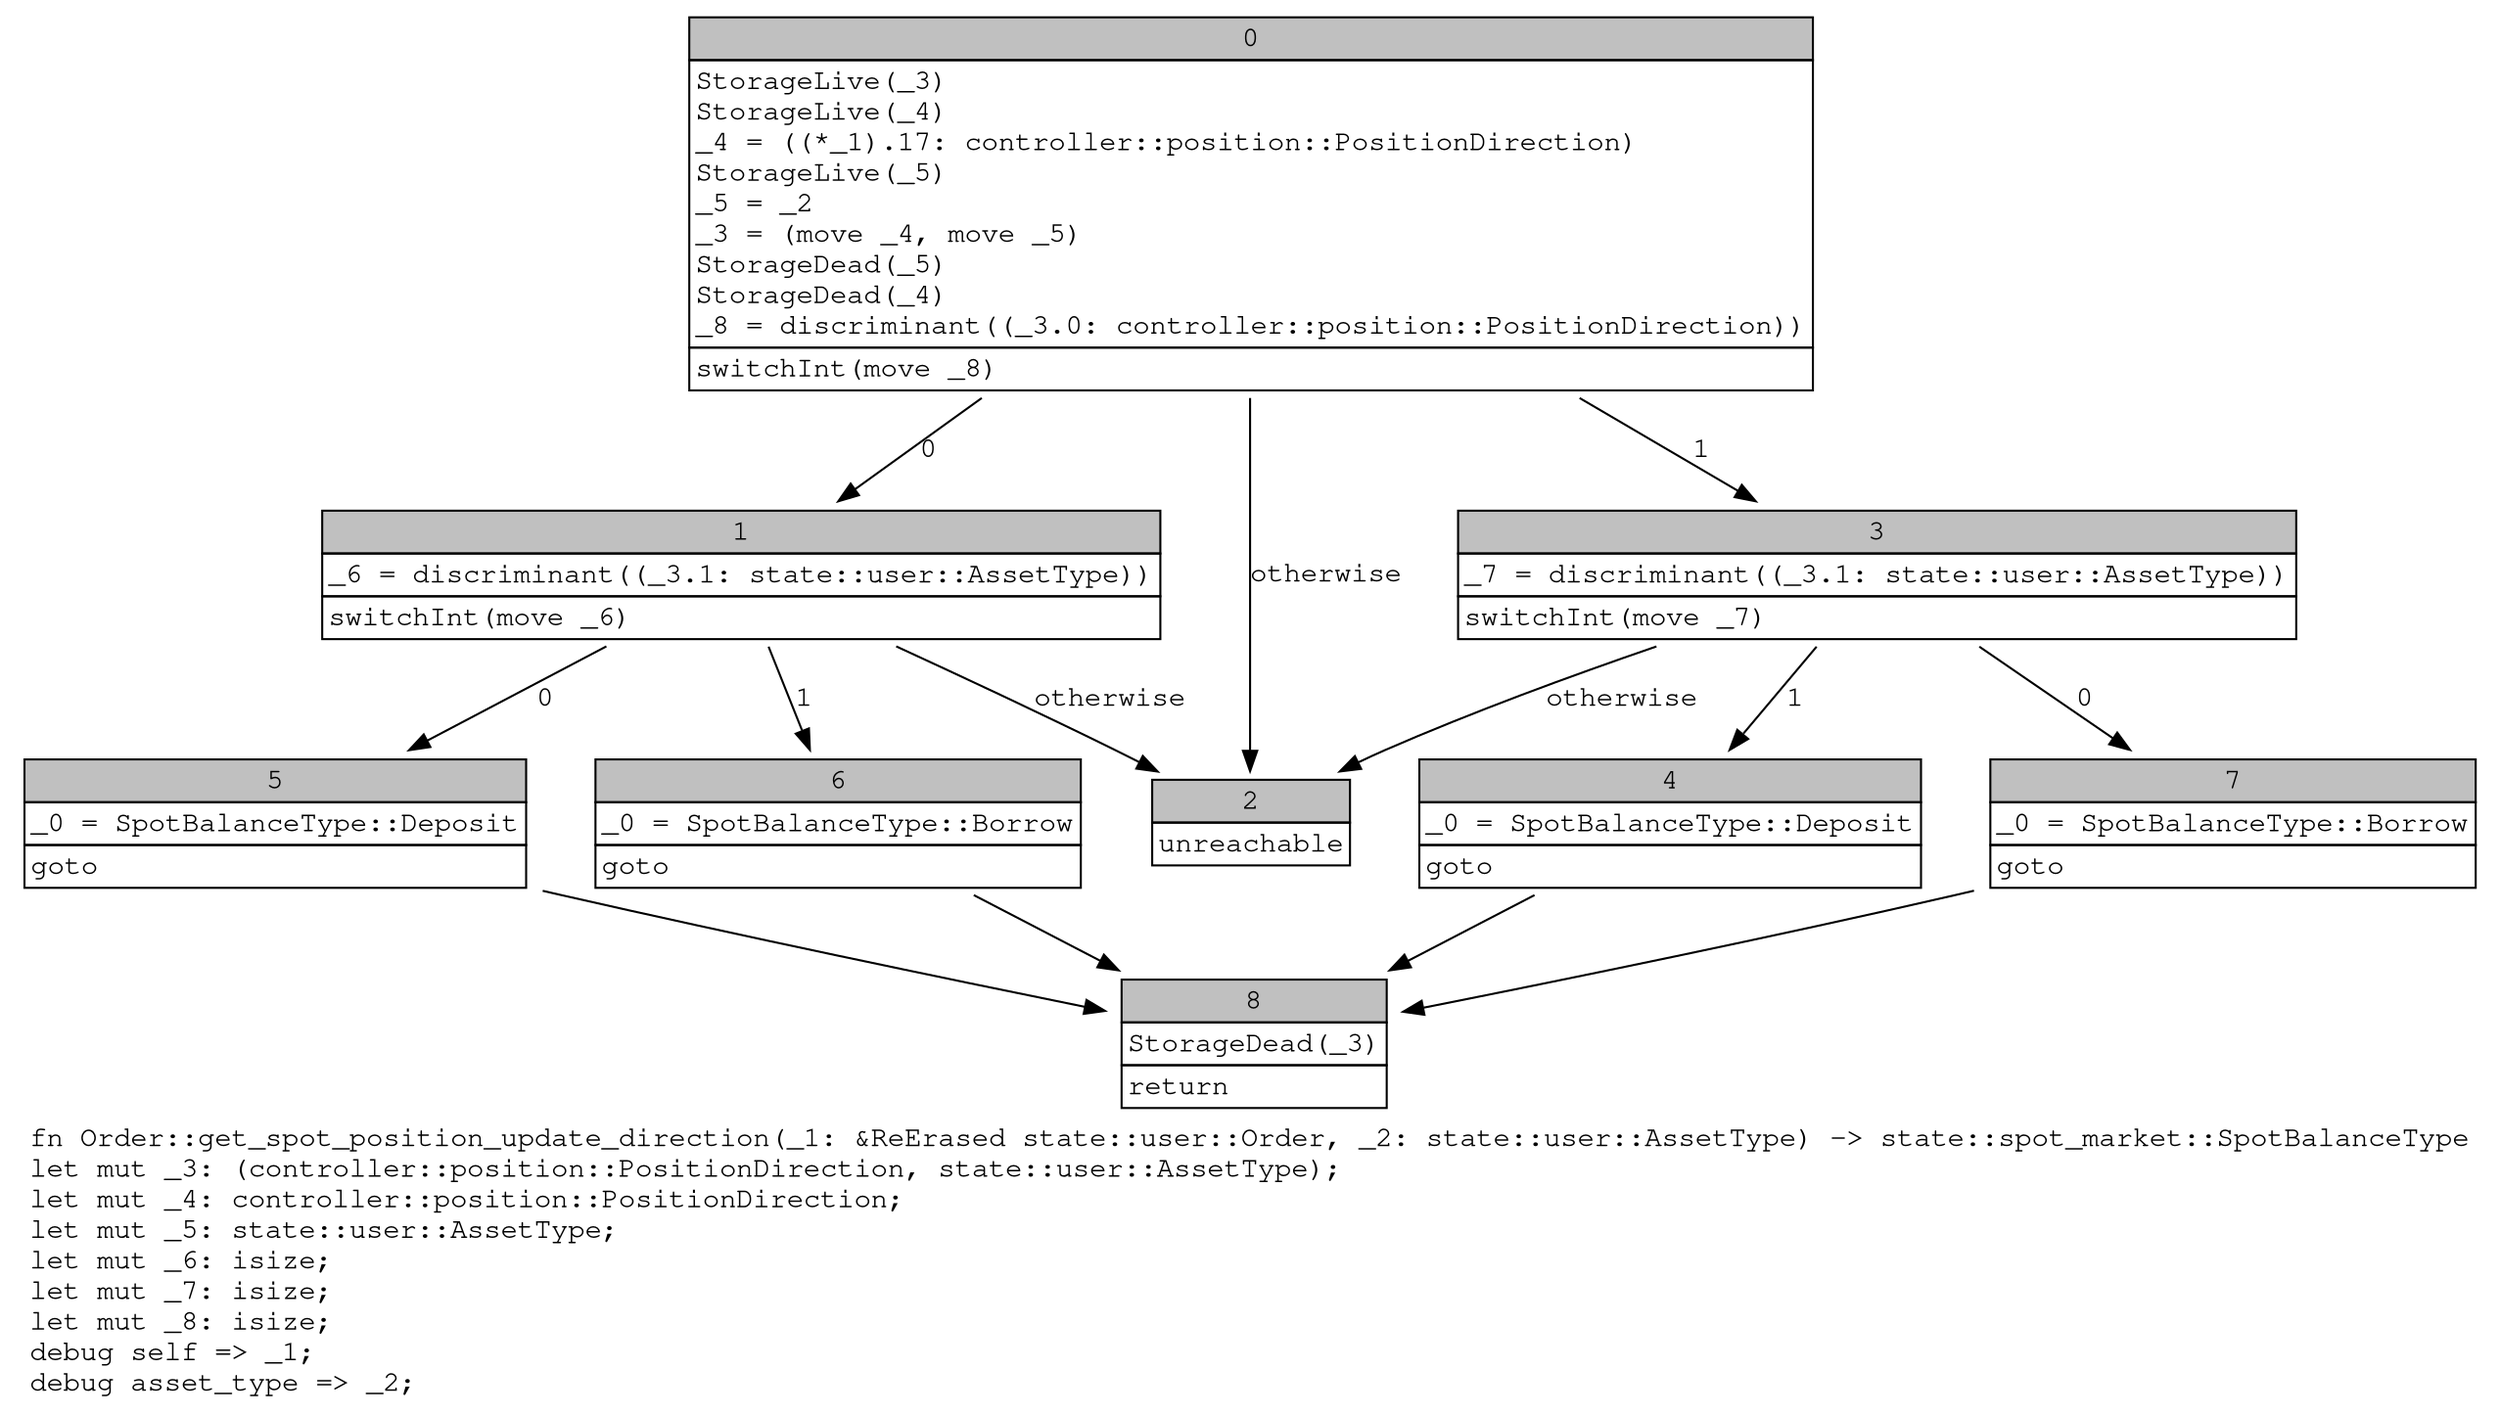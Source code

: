 digraph Mir_0_4390 {
    graph [fontname="Courier, monospace"];
    node [fontname="Courier, monospace"];
    edge [fontname="Courier, monospace"];
    label=<fn Order::get_spot_position_update_direction(_1: &amp;ReErased state::user::Order, _2: state::user::AssetType) -&gt; state::spot_market::SpotBalanceType<br align="left"/>let mut _3: (controller::position::PositionDirection, state::user::AssetType);<br align="left"/>let mut _4: controller::position::PositionDirection;<br align="left"/>let mut _5: state::user::AssetType;<br align="left"/>let mut _6: isize;<br align="left"/>let mut _7: isize;<br align="left"/>let mut _8: isize;<br align="left"/>debug self =&gt; _1;<br align="left"/>debug asset_type =&gt; _2;<br align="left"/>>;
    bb0__0_4390 [shape="none", label=<<table border="0" cellborder="1" cellspacing="0"><tr><td bgcolor="gray" align="center" colspan="1">0</td></tr><tr><td align="left" balign="left">StorageLive(_3)<br/>StorageLive(_4)<br/>_4 = ((*_1).17: controller::position::PositionDirection)<br/>StorageLive(_5)<br/>_5 = _2<br/>_3 = (move _4, move _5)<br/>StorageDead(_5)<br/>StorageDead(_4)<br/>_8 = discriminant((_3.0: controller::position::PositionDirection))<br/></td></tr><tr><td align="left">switchInt(move _8)</td></tr></table>>];
    bb1__0_4390 [shape="none", label=<<table border="0" cellborder="1" cellspacing="0"><tr><td bgcolor="gray" align="center" colspan="1">1</td></tr><tr><td align="left" balign="left">_6 = discriminant((_3.1: state::user::AssetType))<br/></td></tr><tr><td align="left">switchInt(move _6)</td></tr></table>>];
    bb2__0_4390 [shape="none", label=<<table border="0" cellborder="1" cellspacing="0"><tr><td bgcolor="gray" align="center" colspan="1">2</td></tr><tr><td align="left">unreachable</td></tr></table>>];
    bb3__0_4390 [shape="none", label=<<table border="0" cellborder="1" cellspacing="0"><tr><td bgcolor="gray" align="center" colspan="1">3</td></tr><tr><td align="left" balign="left">_7 = discriminant((_3.1: state::user::AssetType))<br/></td></tr><tr><td align="left">switchInt(move _7)</td></tr></table>>];
    bb4__0_4390 [shape="none", label=<<table border="0" cellborder="1" cellspacing="0"><tr><td bgcolor="gray" align="center" colspan="1">4</td></tr><tr><td align="left" balign="left">_0 = SpotBalanceType::Deposit<br/></td></tr><tr><td align="left">goto</td></tr></table>>];
    bb5__0_4390 [shape="none", label=<<table border="0" cellborder="1" cellspacing="0"><tr><td bgcolor="gray" align="center" colspan="1">5</td></tr><tr><td align="left" balign="left">_0 = SpotBalanceType::Deposit<br/></td></tr><tr><td align="left">goto</td></tr></table>>];
    bb6__0_4390 [shape="none", label=<<table border="0" cellborder="1" cellspacing="0"><tr><td bgcolor="gray" align="center" colspan="1">6</td></tr><tr><td align="left" balign="left">_0 = SpotBalanceType::Borrow<br/></td></tr><tr><td align="left">goto</td></tr></table>>];
    bb7__0_4390 [shape="none", label=<<table border="0" cellborder="1" cellspacing="0"><tr><td bgcolor="gray" align="center" colspan="1">7</td></tr><tr><td align="left" balign="left">_0 = SpotBalanceType::Borrow<br/></td></tr><tr><td align="left">goto</td></tr></table>>];
    bb8__0_4390 [shape="none", label=<<table border="0" cellborder="1" cellspacing="0"><tr><td bgcolor="gray" align="center" colspan="1">8</td></tr><tr><td align="left" balign="left">StorageDead(_3)<br/></td></tr><tr><td align="left">return</td></tr></table>>];
    bb0__0_4390 -> bb1__0_4390 [label="0"];
    bb0__0_4390 -> bb3__0_4390 [label="1"];
    bb0__0_4390 -> bb2__0_4390 [label="otherwise"];
    bb1__0_4390 -> bb5__0_4390 [label="0"];
    bb1__0_4390 -> bb6__0_4390 [label="1"];
    bb1__0_4390 -> bb2__0_4390 [label="otherwise"];
    bb3__0_4390 -> bb7__0_4390 [label="0"];
    bb3__0_4390 -> bb4__0_4390 [label="1"];
    bb3__0_4390 -> bb2__0_4390 [label="otherwise"];
    bb4__0_4390 -> bb8__0_4390 [label=""];
    bb5__0_4390 -> bb8__0_4390 [label=""];
    bb6__0_4390 -> bb8__0_4390 [label=""];
    bb7__0_4390 -> bb8__0_4390 [label=""];
}
